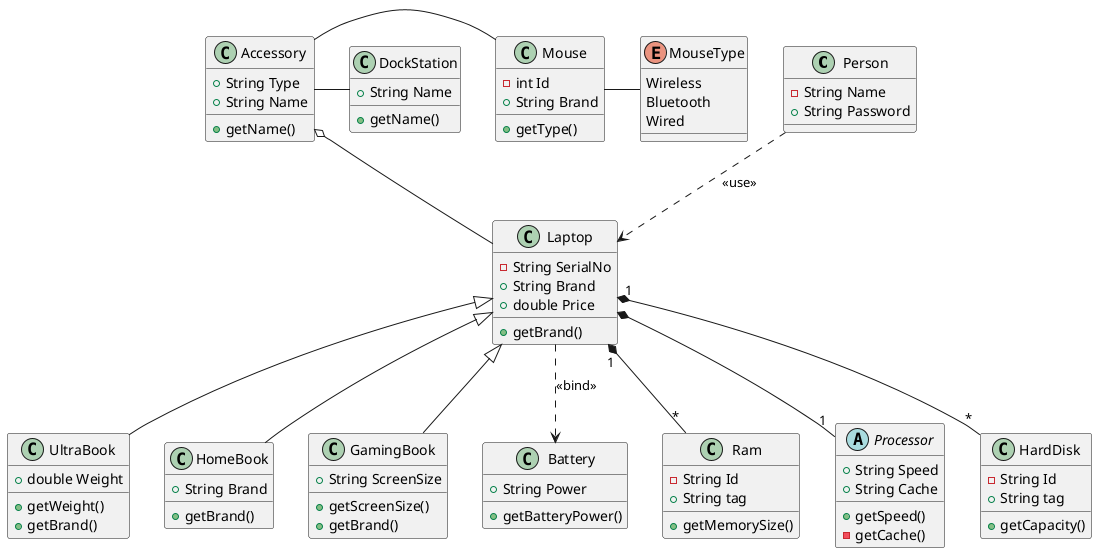 @startuml Computer

class Person{
- String Name
+ String Password
}

class Laptop{
- String SerialNo
+ String Brand
+ double Price
+ getBrand()
}

class UltraBook{
+ double Weight
+ getWeight()
+ getBrand()
}

class HomeBook{
+ String Brand
+ getBrand()
}

class GamingBook{
+ String ScreenSize
+ getScreenSize()
+ getBrand()
}

class Mouse{
- int Id
+ String Brand
+ getType()
}

class Battery{
+ String Power
+ getBatteryPower()
}

class Ram{
- String Id
+ String tag
+ getMemorySize()
}

abstract class Processor{
+ String Speed
+ String Cache
+ getSpeed()
- getCache()
}

class HardDisk{
- String Id
+ String tag
+ getCapacity()
}

class Accessory{
+ String Type
+ String Name
+ getName()
}

class DockStation{
+ String Name
+ getName()
}

enum MouseType {
  Wireless
  Bluetooth
  Wired
}

Laptop ..> Battery: <<bind>>
Laptop"1" *-- "*"Ram
Laptop"1" *-- "*"HardDisk
Mouse - MouseType
Laptop *-- "1"Processor
Laptop <|-- UltraBook
Laptop <|-- GamingBook
Laptop <|-- HomeBook
Accessory o-- Laptop
Accessory - Mouse
Accessory - DockStation
Person ..> Laptop: <<use>>
@enduml
